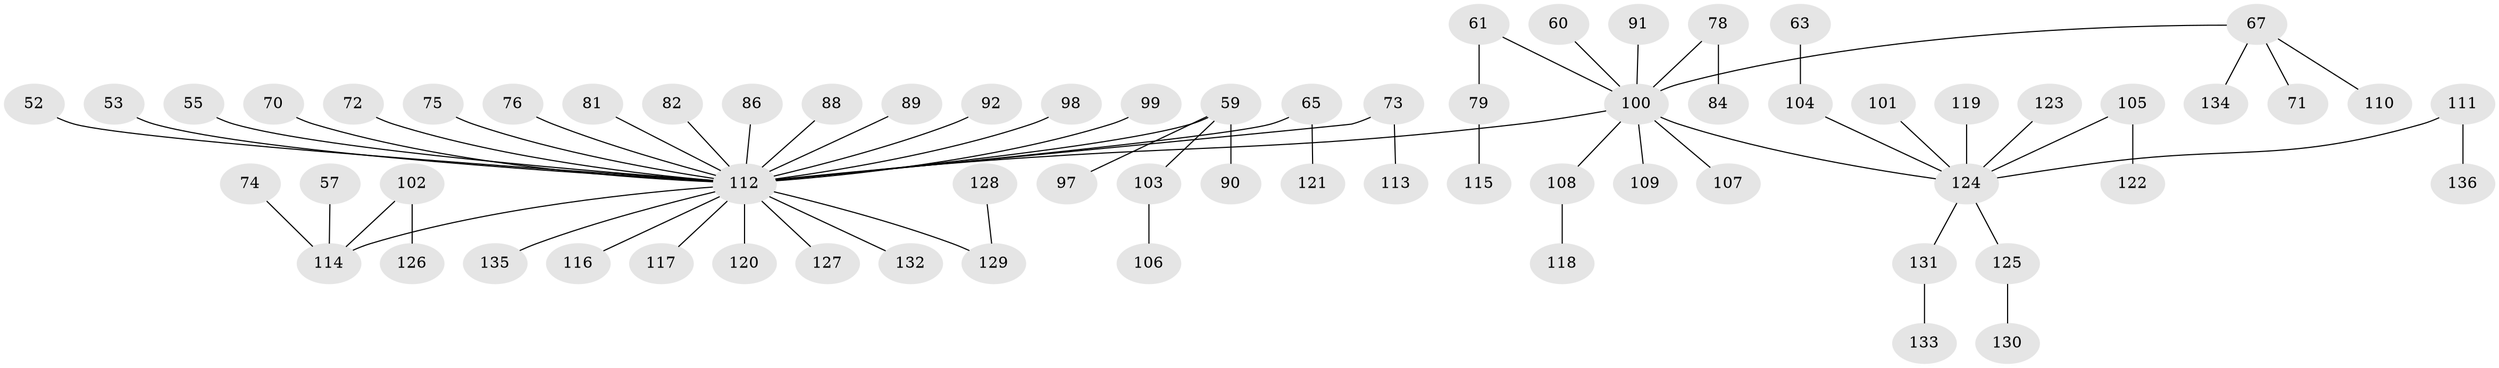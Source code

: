 // original degree distribution, {5: 0.058823529411764705, 2: 0.23529411764705882, 3: 0.1323529411764706, 6: 0.014705882352941176, 4: 0.04411764705882353, 7: 0.007352941176470588, 1: 0.5073529411764706}
// Generated by graph-tools (version 1.1) at 2025/53/03/09/25 04:53:39]
// undirected, 68 vertices, 67 edges
graph export_dot {
graph [start="1"]
  node [color=gray90,style=filled];
  52;
  53;
  55;
  57;
  59;
  60;
  61;
  63;
  65;
  67 [super="+56"];
  70;
  71;
  72;
  73;
  74;
  75;
  76;
  78;
  79;
  81;
  82;
  84;
  86;
  88;
  89;
  90;
  91;
  92;
  97;
  98;
  99;
  100 [super="+34+26+3+22+48+95+46"];
  101;
  102;
  103;
  104 [super="+62"];
  105;
  106;
  107;
  108;
  109;
  110;
  111;
  112 [super="+6+83+43+40+35+44+9+33+14+38+19+37+41+69+85+51+96+49"];
  113;
  114 [super="+54"];
  115;
  116;
  117;
  118;
  119;
  120;
  121;
  122;
  123;
  124 [super="+66+77+94+68+47"];
  125;
  126;
  127;
  128;
  129 [super="+80"];
  130;
  131;
  132;
  133;
  134;
  135;
  136;
  52 -- 112;
  53 -- 112;
  55 -- 112;
  57 -- 114;
  59 -- 90;
  59 -- 97;
  59 -- 103;
  59 -- 112;
  60 -- 100;
  61 -- 79;
  61 -- 100;
  63 -- 104;
  65 -- 121;
  65 -- 112;
  67 -- 71;
  67 -- 110;
  67 -- 100;
  67 -- 134;
  70 -- 112;
  72 -- 112;
  73 -- 113;
  73 -- 112;
  74 -- 114;
  75 -- 112;
  76 -- 112;
  78 -- 84;
  78 -- 100;
  79 -- 115;
  81 -- 112;
  82 -- 112;
  86 -- 112;
  88 -- 112;
  89 -- 112;
  91 -- 100;
  92 -- 112;
  98 -- 112;
  99 -- 112;
  100 -- 109;
  100 -- 112;
  100 -- 107;
  100 -- 108;
  100 -- 124;
  101 -- 124;
  102 -- 126;
  102 -- 114;
  103 -- 106;
  104 -- 124;
  105 -- 122;
  105 -- 124;
  108 -- 118;
  111 -- 136;
  111 -- 124;
  112 -- 132;
  112 -- 135;
  112 -- 117;
  112 -- 120;
  112 -- 127;
  112 -- 114;
  112 -- 116;
  112 -- 129;
  119 -- 124;
  123 -- 124;
  124 -- 131;
  124 -- 125;
  125 -- 130;
  128 -- 129;
  131 -- 133;
}
